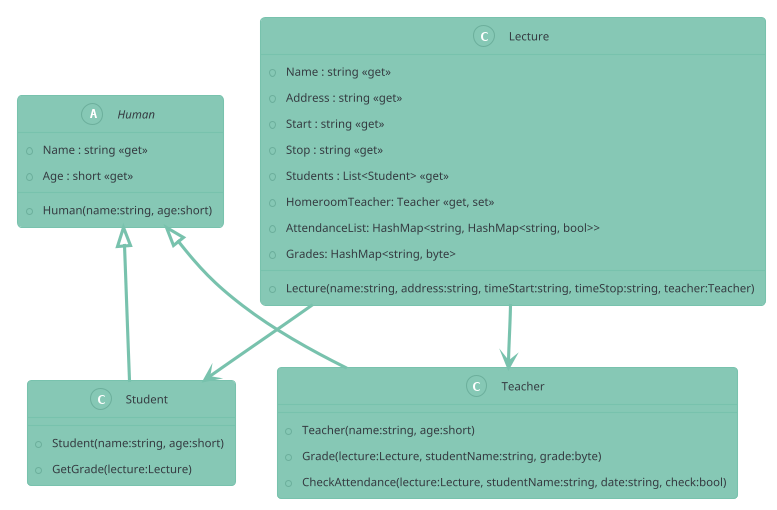 @startuml
!theme minty
abstract class Human {
    + Human(name:string, age:short)
    + Name : string <<get>>
    + Age : short <<get>>
}
class Student {
    + Student(name:string, age:short)
		+ GetGrade(lecture:Lecture)
}
Human <|-- Student
class Teacher {
    + Teacher(name:string, age:short)
		+ Grade(lecture:Lecture, studentName:string, grade:byte)
		+ CheckAttendance(lecture:Lecture, studentName:string, date:string, check:bool)
}
Human <|-- Teacher
class Lecture {
    + Lecture(name:string, address:string, timeStart:string, timeStop:string, teacher:Teacher)
    + Name : string <<get>>
    + Address : string <<get>>
    + Start : string <<get>>
    + Stop : string <<get>>
    + Students : List<Student> <<get>>
    + HomeroomTeacher: Teacher <<get, set>>
		+ AttendanceList: HashMap<string, HashMap<string, bool>>
		+ Grades: HashMap<string, byte>
}
Lecture --> Teacher
Lecture --> Student
@enduml
